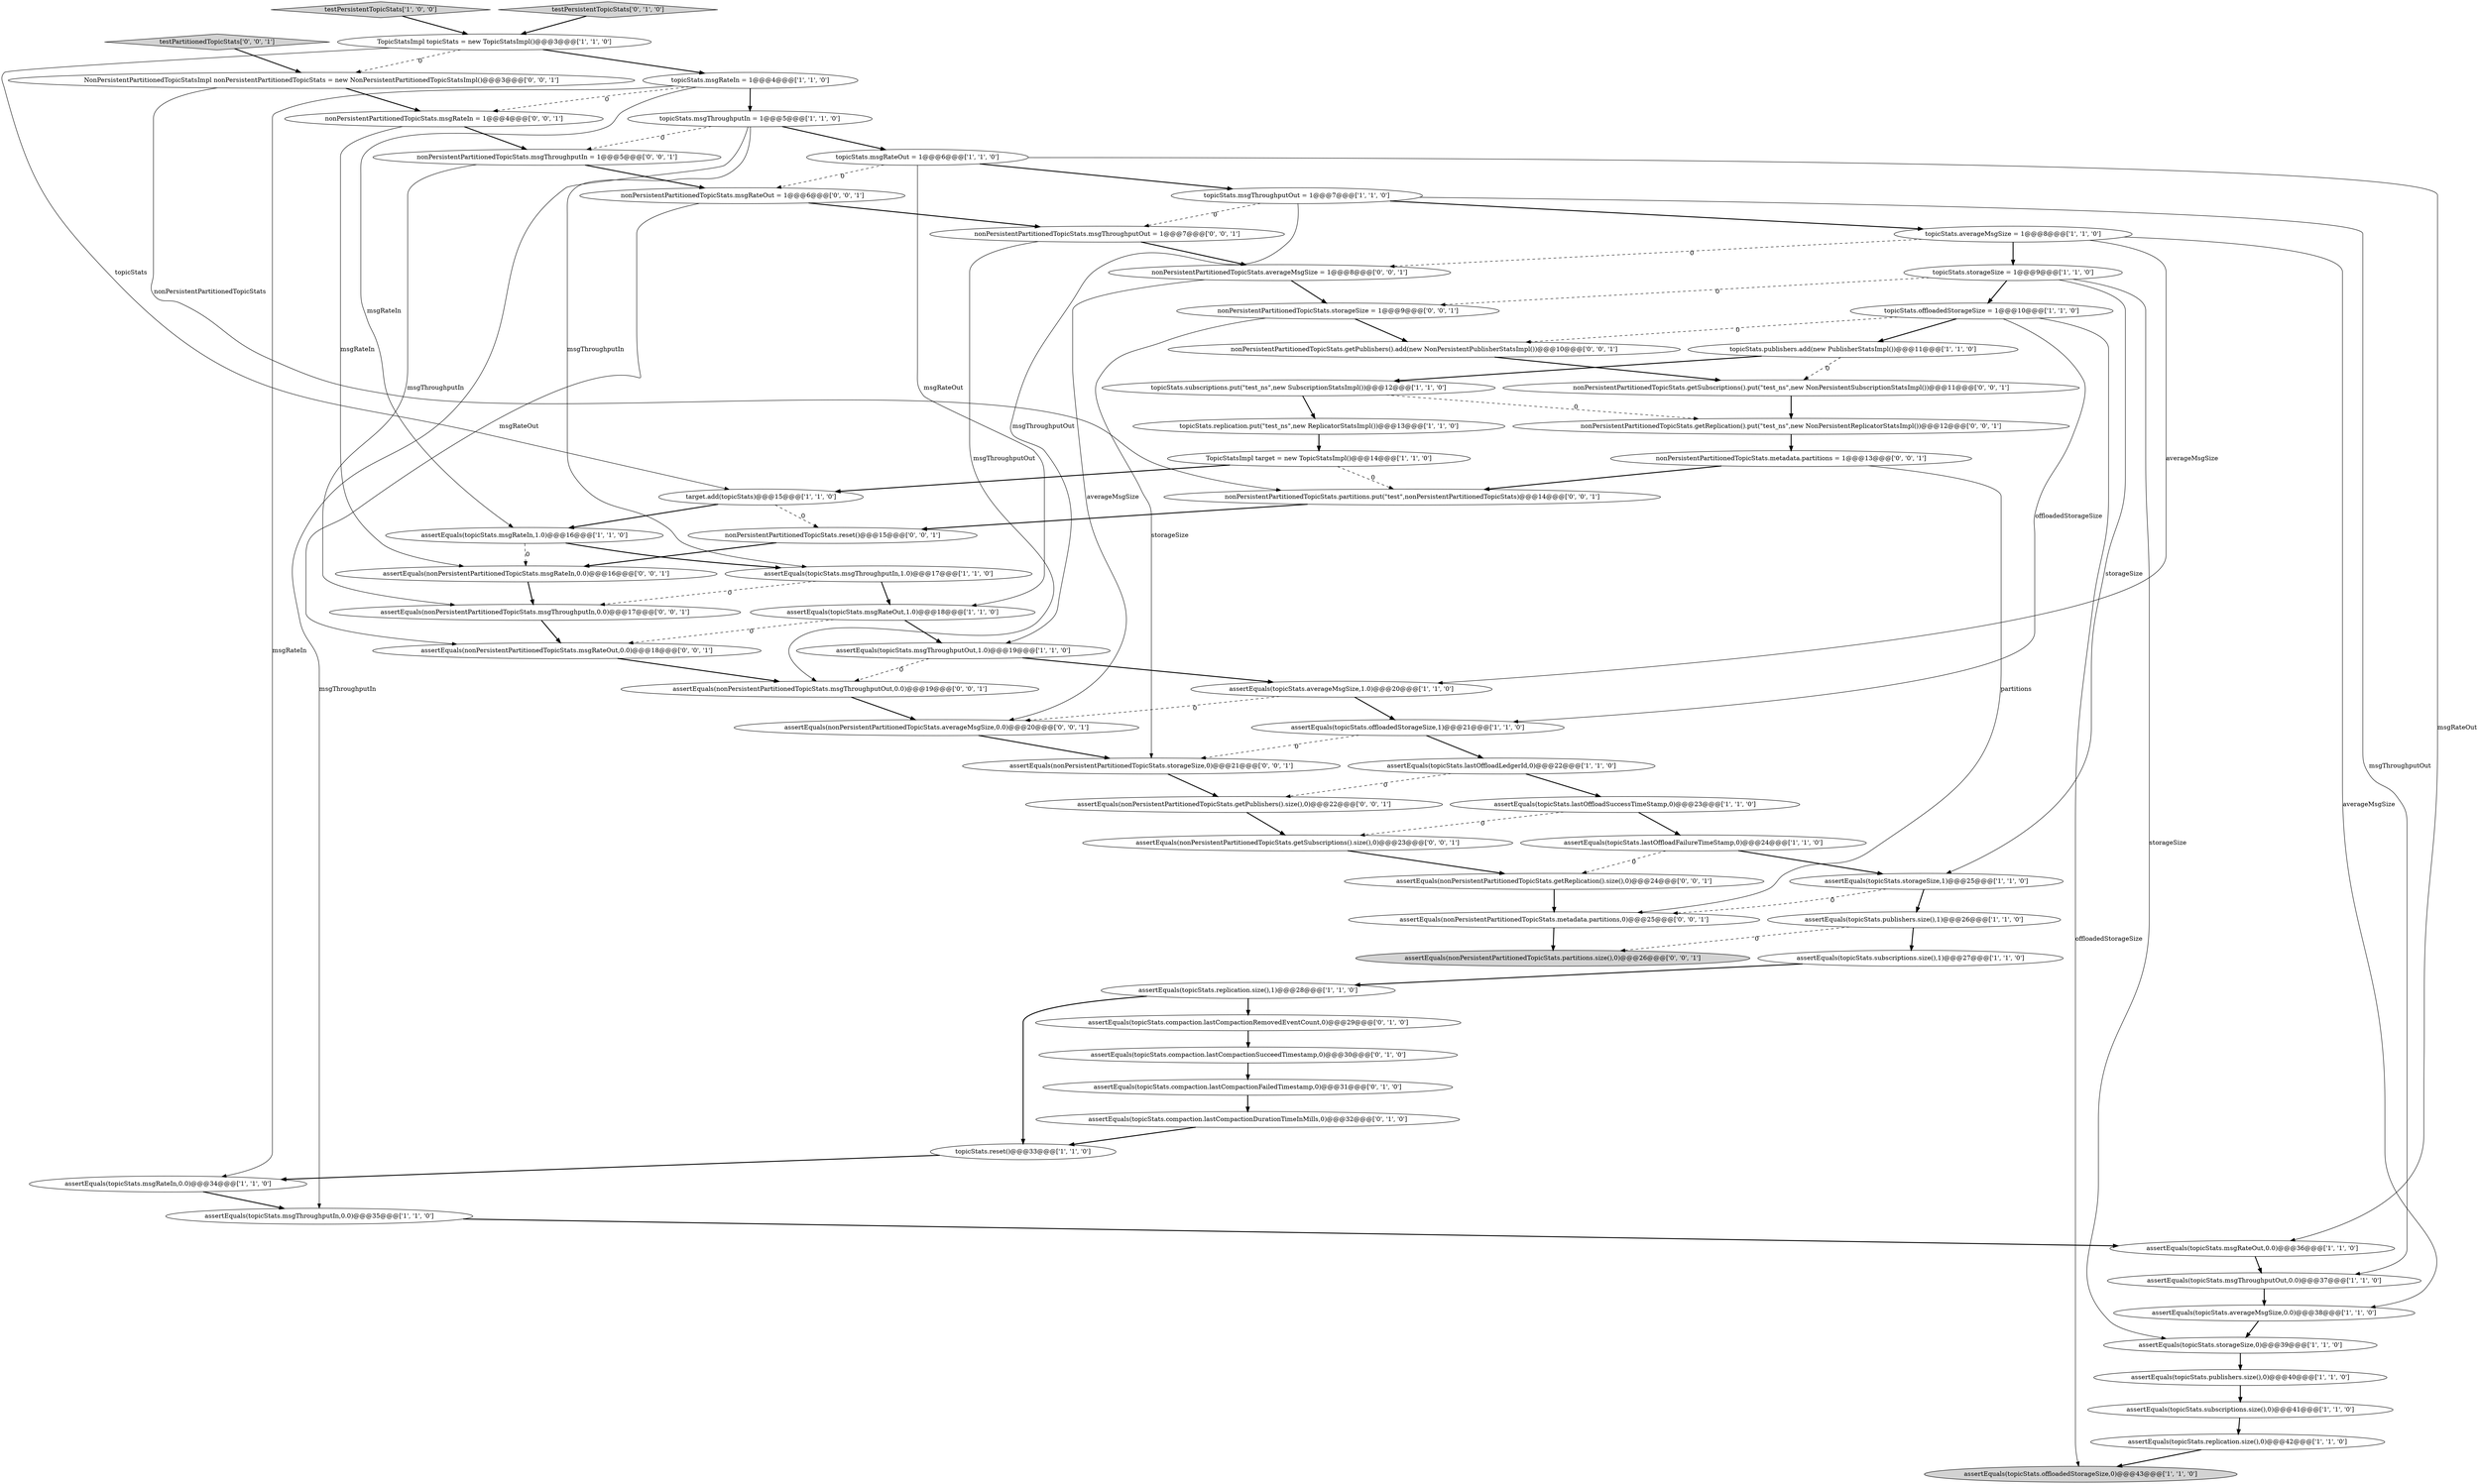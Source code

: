 digraph {
57 [style = filled, label = "nonPersistentPartitionedTopicStats.msgThroughputOut = 1@@@7@@@['0', '0', '1']", fillcolor = white, shape = ellipse image = "AAA0AAABBB3BBB"];
50 [style = filled, label = "nonPersistentPartitionedTopicStats.partitions.put(\"test\",nonPersistentPartitionedTopicStats)@@@14@@@['0', '0', '1']", fillcolor = white, shape = ellipse image = "AAA0AAABBB3BBB"];
51 [style = filled, label = "assertEquals(nonPersistentPartitionedTopicStats.getSubscriptions().size(),0)@@@23@@@['0', '0', '1']", fillcolor = white, shape = ellipse image = "AAA0AAABBB3BBB"];
53 [style = filled, label = "nonPersistentPartitionedTopicStats.getSubscriptions().put(\"test_ns\",new NonPersistentSubscriptionStatsImpl())@@@11@@@['0', '0', '1']", fillcolor = white, shape = ellipse image = "AAA0AAABBB3BBB"];
62 [style = filled, label = "assertEquals(nonPersistentPartitionedTopicStats.msgThroughputOut,0.0)@@@19@@@['0', '0', '1']", fillcolor = white, shape = ellipse image = "AAA0AAABBB3BBB"];
0 [style = filled, label = "topicStats.storageSize = 1@@@9@@@['1', '1', '0']", fillcolor = white, shape = ellipse image = "AAA0AAABBB1BBB"];
42 [style = filled, label = "assertEquals(topicStats.compaction.lastCompactionDurationTimeInMills,0)@@@32@@@['0', '1', '0']", fillcolor = white, shape = ellipse image = "AAA1AAABBB2BBB"];
36 [style = filled, label = "assertEquals(topicStats.storageSize,0)@@@39@@@['1', '1', '0']", fillcolor = white, shape = ellipse image = "AAA0AAABBB1BBB"];
18 [style = filled, label = "assertEquals(topicStats.replication.size(),1)@@@28@@@['1', '1', '0']", fillcolor = white, shape = ellipse image = "AAA0AAABBB1BBB"];
22 [style = filled, label = "assertEquals(topicStats.lastOffloadFailureTimeStamp,0)@@@24@@@['1', '1', '0']", fillcolor = white, shape = ellipse image = "AAA0AAABBB1BBB"];
43 [style = filled, label = "NonPersistentPartitionedTopicStatsImpl nonPersistentPartitionedTopicStats = new NonPersistentPartitionedTopicStatsImpl()@@@3@@@['0', '0', '1']", fillcolor = white, shape = ellipse image = "AAA0AAABBB3BBB"];
64 [style = filled, label = "assertEquals(nonPersistentPartitionedTopicStats.getPublishers().size(),0)@@@22@@@['0', '0', '1']", fillcolor = white, shape = ellipse image = "AAA0AAABBB3BBB"];
12 [style = filled, label = "assertEquals(topicStats.publishers.size(),0)@@@40@@@['1', '1', '0']", fillcolor = white, shape = ellipse image = "AAA0AAABBB1BBB"];
41 [style = filled, label = "assertEquals(topicStats.compaction.lastCompactionFailedTimestamp,0)@@@31@@@['0', '1', '0']", fillcolor = white, shape = ellipse image = "AAA1AAABBB2BBB"];
10 [style = filled, label = "topicStats.msgRateOut = 1@@@6@@@['1', '1', '0']", fillcolor = white, shape = ellipse image = "AAA0AAABBB1BBB"];
47 [style = filled, label = "assertEquals(nonPersistentPartitionedTopicStats.metadata.partitions,0)@@@25@@@['0', '0', '1']", fillcolor = white, shape = ellipse image = "AAA0AAABBB3BBB"];
21 [style = filled, label = "topicStats.msgThroughputOut = 1@@@7@@@['1', '1', '0']", fillcolor = white, shape = ellipse image = "AAA0AAABBB1BBB"];
27 [style = filled, label = "topicStats.publishers.add(new PublisherStatsImpl())@@@11@@@['1', '1', '0']", fillcolor = white, shape = ellipse image = "AAA0AAABBB1BBB"];
28 [style = filled, label = "assertEquals(topicStats.msgThroughputIn,0.0)@@@35@@@['1', '1', '0']", fillcolor = white, shape = ellipse image = "AAA0AAABBB1BBB"];
54 [style = filled, label = "nonPersistentPartitionedTopicStats.msgRateOut = 1@@@6@@@['0', '0', '1']", fillcolor = white, shape = ellipse image = "AAA0AAABBB3BBB"];
46 [style = filled, label = "assertEquals(nonPersistentPartitionedTopicStats.msgRateIn,0.0)@@@16@@@['0', '0', '1']", fillcolor = white, shape = ellipse image = "AAA0AAABBB3BBB"];
13 [style = filled, label = "assertEquals(topicStats.lastOffloadLedgerId,0)@@@22@@@['1', '1', '0']", fillcolor = white, shape = ellipse image = "AAA0AAABBB1BBB"];
44 [style = filled, label = "assertEquals(nonPersistentPartitionedTopicStats.msgThroughputIn,0.0)@@@17@@@['0', '0', '1']", fillcolor = white, shape = ellipse image = "AAA0AAABBB3BBB"];
49 [style = filled, label = "nonPersistentPartitionedTopicStats.averageMsgSize = 1@@@8@@@['0', '0', '1']", fillcolor = white, shape = ellipse image = "AAA0AAABBB3BBB"];
3 [style = filled, label = "assertEquals(topicStats.storageSize,1)@@@25@@@['1', '1', '0']", fillcolor = white, shape = ellipse image = "AAA0AAABBB1BBB"];
26 [style = filled, label = "assertEquals(topicStats.msgRateOut,0.0)@@@36@@@['1', '1', '0']", fillcolor = white, shape = ellipse image = "AAA0AAABBB1BBB"];
16 [style = filled, label = "assertEquals(topicStats.msgRateOut,1.0)@@@18@@@['1', '1', '0']", fillcolor = white, shape = ellipse image = "AAA0AAABBB1BBB"];
40 [style = filled, label = "assertEquals(topicStats.compaction.lastCompactionRemovedEventCount,0)@@@29@@@['0', '1', '0']", fillcolor = white, shape = ellipse image = "AAA1AAABBB2BBB"];
14 [style = filled, label = "TopicStatsImpl target = new TopicStatsImpl()@@@14@@@['1', '1', '0']", fillcolor = white, shape = ellipse image = "AAA0AAABBB1BBB"];
52 [style = filled, label = "assertEquals(nonPersistentPartitionedTopicStats.msgRateOut,0.0)@@@18@@@['0', '0', '1']", fillcolor = white, shape = ellipse image = "AAA0AAABBB3BBB"];
34 [style = filled, label = "testPersistentTopicStats['1', '0', '0']", fillcolor = lightgray, shape = diamond image = "AAA0AAABBB1BBB"];
59 [style = filled, label = "nonPersistentPartitionedTopicStats.msgRateIn = 1@@@4@@@['0', '0', '1']", fillcolor = white, shape = ellipse image = "AAA0AAABBB3BBB"];
2 [style = filled, label = "assertEquals(topicStats.msgThroughputOut,0.0)@@@37@@@['1', '1', '0']", fillcolor = white, shape = ellipse image = "AAA0AAABBB1BBB"];
66 [style = filled, label = "assertEquals(nonPersistentPartitionedTopicStats.partitions.size(),0)@@@26@@@['0', '0', '1']", fillcolor = lightgray, shape = ellipse image = "AAA0AAABBB3BBB"];
33 [style = filled, label = "assertEquals(topicStats.msgRateIn,0.0)@@@34@@@['1', '1', '0']", fillcolor = white, shape = ellipse image = "AAA0AAABBB1BBB"];
29 [style = filled, label = "assertEquals(topicStats.msgThroughputOut,1.0)@@@19@@@['1', '1', '0']", fillcolor = white, shape = ellipse image = "AAA0AAABBB1BBB"];
58 [style = filled, label = "assertEquals(nonPersistentPartitionedTopicStats.averageMsgSize,0.0)@@@20@@@['0', '0', '1']", fillcolor = white, shape = ellipse image = "AAA0AAABBB3BBB"];
11 [style = filled, label = "topicStats.offloadedStorageSize = 1@@@10@@@['1', '1', '0']", fillcolor = white, shape = ellipse image = "AAA0AAABBB1BBB"];
56 [style = filled, label = "assertEquals(nonPersistentPartitionedTopicStats.storageSize,0)@@@21@@@['0', '0', '1']", fillcolor = white, shape = ellipse image = "AAA0AAABBB3BBB"];
8 [style = filled, label = "assertEquals(topicStats.msgRateIn,1.0)@@@16@@@['1', '1', '0']", fillcolor = white, shape = ellipse image = "AAA0AAABBB1BBB"];
17 [style = filled, label = "target.add(topicStats)@@@15@@@['1', '1', '0']", fillcolor = white, shape = ellipse image = "AAA0AAABBB1BBB"];
61 [style = filled, label = "nonPersistentPartitionedTopicStats.storageSize = 1@@@9@@@['0', '0', '1']", fillcolor = white, shape = ellipse image = "AAA0AAABBB3BBB"];
55 [style = filled, label = "nonPersistentPartitionedTopicStats.msgThroughputIn = 1@@@5@@@['0', '0', '1']", fillcolor = white, shape = ellipse image = "AAA0AAABBB3BBB"];
1 [style = filled, label = "assertEquals(topicStats.msgThroughputIn,1.0)@@@17@@@['1', '1', '0']", fillcolor = white, shape = ellipse image = "AAA0AAABBB1BBB"];
31 [style = filled, label = "assertEquals(topicStats.subscriptions.size(),1)@@@27@@@['1', '1', '0']", fillcolor = white, shape = ellipse image = "AAA0AAABBB1BBB"];
23 [style = filled, label = "assertEquals(topicStats.lastOffloadSuccessTimeStamp,0)@@@23@@@['1', '1', '0']", fillcolor = white, shape = ellipse image = "AAA0AAABBB1BBB"];
65 [style = filled, label = "nonPersistentPartitionedTopicStats.getPublishers().add(new NonPersistentPublisherStatsImpl())@@@10@@@['0', '0', '1']", fillcolor = white, shape = ellipse image = "AAA0AAABBB3BBB"];
15 [style = filled, label = "assertEquals(topicStats.publishers.size(),1)@@@26@@@['1', '1', '0']", fillcolor = white, shape = ellipse image = "AAA0AAABBB1BBB"];
9 [style = filled, label = "topicStats.subscriptions.put(\"test_ns\",new SubscriptionStatsImpl())@@@12@@@['1', '1', '0']", fillcolor = white, shape = ellipse image = "AAA0AAABBB1BBB"];
24 [style = filled, label = "topicStats.msgRateIn = 1@@@4@@@['1', '1', '0']", fillcolor = white, shape = ellipse image = "AAA0AAABBB1BBB"];
30 [style = filled, label = "topicStats.msgThroughputIn = 1@@@5@@@['1', '1', '0']", fillcolor = white, shape = ellipse image = "AAA0AAABBB1BBB"];
38 [style = filled, label = "assertEquals(topicStats.compaction.lastCompactionSucceedTimestamp,0)@@@30@@@['0', '1', '0']", fillcolor = white, shape = ellipse image = "AAA1AAABBB2BBB"];
63 [style = filled, label = "nonPersistentPartitionedTopicStats.getReplication().put(\"test_ns\",new NonPersistentReplicatorStatsImpl())@@@12@@@['0', '0', '1']", fillcolor = white, shape = ellipse image = "AAA0AAABBB3BBB"];
25 [style = filled, label = "assertEquals(topicStats.averageMsgSize,0.0)@@@38@@@['1', '1', '0']", fillcolor = white, shape = ellipse image = "AAA0AAABBB1BBB"];
7 [style = filled, label = "assertEquals(topicStats.averageMsgSize,1.0)@@@20@@@['1', '1', '0']", fillcolor = white, shape = ellipse image = "AAA0AAABBB1BBB"];
32 [style = filled, label = "assertEquals(topicStats.offloadedStorageSize,1)@@@21@@@['1', '1', '0']", fillcolor = white, shape = ellipse image = "AAA0AAABBB1BBB"];
35 [style = filled, label = "topicStats.replication.put(\"test_ns\",new ReplicatorStatsImpl())@@@13@@@['1', '1', '0']", fillcolor = white, shape = ellipse image = "AAA0AAABBB1BBB"];
45 [style = filled, label = "nonPersistentPartitionedTopicStats.reset()@@@15@@@['0', '0', '1']", fillcolor = white, shape = ellipse image = "AAA0AAABBB3BBB"];
48 [style = filled, label = "assertEquals(nonPersistentPartitionedTopicStats.getReplication().size(),0)@@@24@@@['0', '0', '1']", fillcolor = white, shape = ellipse image = "AAA0AAABBB3BBB"];
60 [style = filled, label = "nonPersistentPartitionedTopicStats.metadata.partitions = 1@@@13@@@['0', '0', '1']", fillcolor = white, shape = ellipse image = "AAA0AAABBB3BBB"];
4 [style = filled, label = "assertEquals(topicStats.offloadedStorageSize,0)@@@43@@@['1', '1', '0']", fillcolor = lightgray, shape = ellipse image = "AAA0AAABBB1BBB"];
5 [style = filled, label = "TopicStatsImpl topicStats = new TopicStatsImpl()@@@3@@@['1', '1', '0']", fillcolor = white, shape = ellipse image = "AAA0AAABBB1BBB"];
67 [style = filled, label = "testPartitionedTopicStats['0', '0', '1']", fillcolor = lightgray, shape = diamond image = "AAA0AAABBB3BBB"];
6 [style = filled, label = "topicStats.averageMsgSize = 1@@@8@@@['1', '1', '0']", fillcolor = white, shape = ellipse image = "AAA0AAABBB1BBB"];
37 [style = filled, label = "assertEquals(topicStats.subscriptions.size(),0)@@@41@@@['1', '1', '0']", fillcolor = white, shape = ellipse image = "AAA0AAABBB1BBB"];
19 [style = filled, label = "assertEquals(topicStats.replication.size(),0)@@@42@@@['1', '1', '0']", fillcolor = white, shape = ellipse image = "AAA0AAABBB1BBB"];
39 [style = filled, label = "testPersistentTopicStats['0', '1', '0']", fillcolor = lightgray, shape = diamond image = "AAA0AAABBB2BBB"];
20 [style = filled, label = "topicStats.reset()@@@33@@@['1', '1', '0']", fillcolor = white, shape = ellipse image = "AAA0AAABBB1BBB"];
51->48 [style = bold, label=""];
23->22 [style = bold, label=""];
10->21 [style = bold, label=""];
18->20 [style = bold, label=""];
26->2 [style = bold, label=""];
47->66 [style = bold, label=""];
46->44 [style = bold, label=""];
39->5 [style = bold, label=""];
0->3 [style = solid, label="storageSize"];
5->43 [style = dashed, label="0"];
28->26 [style = bold, label=""];
24->8 [style = solid, label="msgRateIn"];
38->41 [style = bold, label=""];
24->59 [style = dashed, label="0"];
31->18 [style = bold, label=""];
54->52 [style = solid, label="msgRateOut"];
11->27 [style = bold, label=""];
37->19 [style = bold, label=""];
45->46 [style = bold, label=""];
29->62 [style = dashed, label="0"];
17->8 [style = bold, label=""];
10->16 [style = solid, label="msgRateOut"];
11->32 [style = solid, label="offloadedStorageSize"];
11->4 [style = solid, label="offloadedStorageSize"];
8->46 [style = dashed, label="0"];
21->57 [style = dashed, label="0"];
14->50 [style = dashed, label="0"];
14->17 [style = bold, label=""];
57->62 [style = solid, label="msgThroughputOut"];
59->46 [style = solid, label="msgRateIn"];
61->56 [style = solid, label="storageSize"];
64->51 [style = bold, label=""];
30->1 [style = solid, label="msgThroughputIn"];
49->58 [style = solid, label="averageMsgSize"];
12->37 [style = bold, label=""];
15->31 [style = bold, label=""];
58->56 [style = bold, label=""];
7->58 [style = dashed, label="0"];
0->11 [style = bold, label=""];
56->64 [style = bold, label=""];
54->57 [style = bold, label=""];
7->32 [style = bold, label=""];
5->24 [style = bold, label=""];
42->20 [style = bold, label=""];
57->49 [style = bold, label=""];
24->33 [style = solid, label="msgRateIn"];
30->55 [style = dashed, label="0"];
29->7 [style = bold, label=""];
63->60 [style = bold, label=""];
36->12 [style = bold, label=""];
21->6 [style = bold, label=""];
27->53 [style = dashed, label="0"];
6->49 [style = dashed, label="0"];
44->52 [style = bold, label=""];
13->64 [style = dashed, label="0"];
22->48 [style = dashed, label="0"];
3->47 [style = dashed, label="0"];
52->62 [style = bold, label=""];
48->47 [style = bold, label=""];
25->36 [style = bold, label=""];
15->66 [style = dashed, label="0"];
0->36 [style = solid, label="storageSize"];
53->63 [style = bold, label=""];
43->50 [style = solid, label="nonPersistentPartitionedTopicStats"];
17->45 [style = dashed, label="0"];
13->23 [style = bold, label=""];
9->35 [style = bold, label=""];
1->44 [style = dashed, label="0"];
6->0 [style = bold, label=""];
16->52 [style = dashed, label="0"];
10->26 [style = solid, label="msgRateOut"];
27->9 [style = bold, label=""];
8->1 [style = bold, label=""];
16->29 [style = bold, label=""];
21->2 [style = solid, label="msgThroughputOut"];
18->40 [style = bold, label=""];
19->4 [style = bold, label=""];
6->7 [style = solid, label="averageMsgSize"];
65->53 [style = bold, label=""];
23->51 [style = dashed, label="0"];
50->45 [style = bold, label=""];
20->33 [style = bold, label=""];
0->61 [style = dashed, label="0"];
40->38 [style = bold, label=""];
55->44 [style = solid, label="msgThroughputIn"];
32->13 [style = bold, label=""];
43->59 [style = bold, label=""];
30->28 [style = solid, label="msgThroughputIn"];
34->5 [style = bold, label=""];
22->3 [style = bold, label=""];
32->56 [style = dashed, label="0"];
11->65 [style = dashed, label="0"];
9->63 [style = dashed, label="0"];
30->10 [style = bold, label=""];
24->30 [style = bold, label=""];
2->25 [style = bold, label=""];
33->28 [style = bold, label=""];
61->65 [style = bold, label=""];
60->50 [style = bold, label=""];
67->43 [style = bold, label=""];
59->55 [style = bold, label=""];
60->47 [style = solid, label="partitions"];
21->29 [style = solid, label="msgThroughputOut"];
41->42 [style = bold, label=""];
3->15 [style = bold, label=""];
6->25 [style = solid, label="averageMsgSize"];
5->17 [style = solid, label="topicStats"];
10->54 [style = dashed, label="0"];
1->16 [style = bold, label=""];
49->61 [style = bold, label=""];
35->14 [style = bold, label=""];
62->58 [style = bold, label=""];
55->54 [style = bold, label=""];
}
